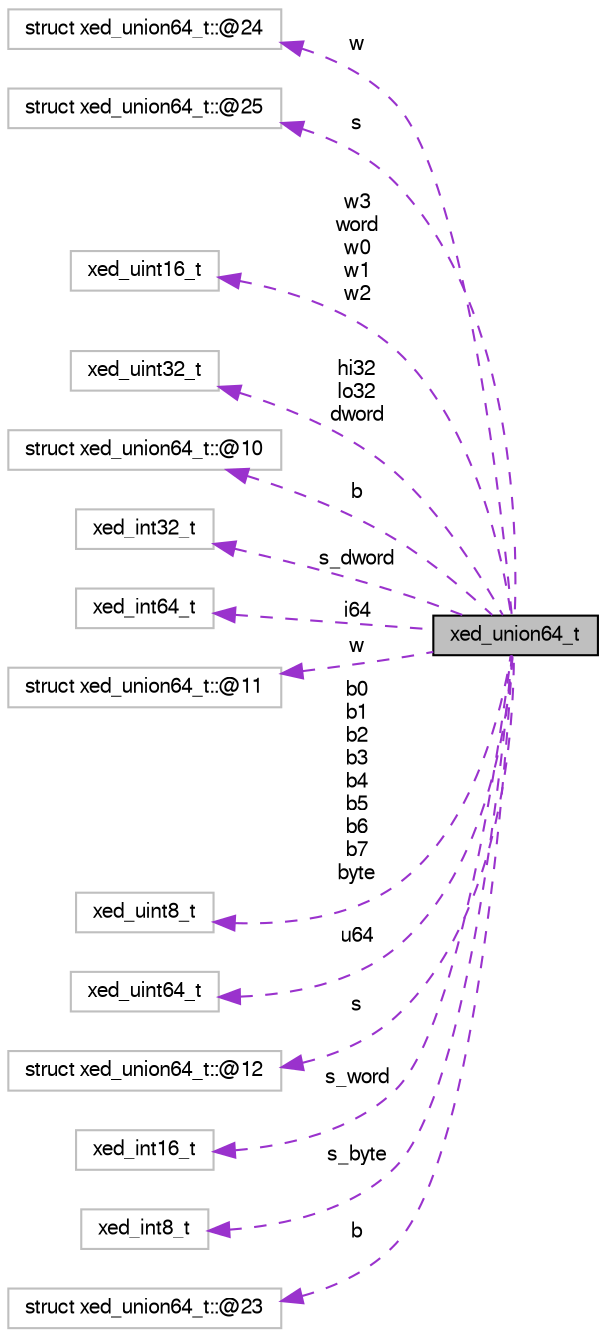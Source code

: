 digraph G
{
  bgcolor="transparent";
  edge [fontname="FreeSans",fontsize="10",labelfontname="FreeSans",labelfontsize="10"];
  node [fontname="FreeSans",fontsize="10",shape=record];
  rankdir=LR;
  Node1 [label="xed_union64_t",height=0.2,width=0.4,color="black", fillcolor="grey75", style="filled" fontcolor="black"];
  Node2 -> Node1 [dir=back,color="darkorchid3",fontsize="10",style="dashed",label="w",fontname="FreeSans"];
  Node2 [label="struct xed_union64_t::@24",height=0.2,width=0.4,color="grey75"];
  Node3 -> Node1 [dir=back,color="darkorchid3",fontsize="10",style="dashed",label="s",fontname="FreeSans"];
  Node3 [label="struct xed_union64_t::@25",height=0.2,width=0.4,color="grey75"];
  Node4 -> Node1 [dir=back,color="darkorchid3",fontsize="10",style="dashed",label="w3\nword\nw0\nw1\nw2",fontname="FreeSans"];
  Node4 [label="xed_uint16_t",height=0.2,width=0.4,color="grey75"];
  Node5 -> Node1 [dir=back,color="darkorchid3",fontsize="10",style="dashed",label="hi32\nlo32\ndword",fontname="FreeSans"];
  Node5 [label="xed_uint32_t",height=0.2,width=0.4,color="grey75"];
  Node6 -> Node1 [dir=back,color="darkorchid3",fontsize="10",style="dashed",label="b",fontname="FreeSans"];
  Node6 [label="struct xed_union64_t::@10",height=0.2,width=0.4,color="grey75"];
  Node7 -> Node1 [dir=back,color="darkorchid3",fontsize="10",style="dashed",label="s_dword",fontname="FreeSans"];
  Node7 [label="xed_int32_t",height=0.2,width=0.4,color="grey75"];
  Node8 -> Node1 [dir=back,color="darkorchid3",fontsize="10",style="dashed",label="i64",fontname="FreeSans"];
  Node8 [label="xed_int64_t",height=0.2,width=0.4,color="grey75"];
  Node9 -> Node1 [dir=back,color="darkorchid3",fontsize="10",style="dashed",label="w",fontname="FreeSans"];
  Node9 [label="struct xed_union64_t::@11",height=0.2,width=0.4,color="grey75"];
  Node10 -> Node1 [dir=back,color="darkorchid3",fontsize="10",style="dashed",label="b0\nb1\nb2\nb3\nb4\nb5\nb6\nb7\nbyte",fontname="FreeSans"];
  Node10 [label="xed_uint8_t",height=0.2,width=0.4,color="grey75"];
  Node11 -> Node1 [dir=back,color="darkorchid3",fontsize="10",style="dashed",label="u64",fontname="FreeSans"];
  Node11 [label="xed_uint64_t",height=0.2,width=0.4,color="grey75"];
  Node12 -> Node1 [dir=back,color="darkorchid3",fontsize="10",style="dashed",label="s",fontname="FreeSans"];
  Node12 [label="struct xed_union64_t::@12",height=0.2,width=0.4,color="grey75"];
  Node13 -> Node1 [dir=back,color="darkorchid3",fontsize="10",style="dashed",label="s_word",fontname="FreeSans"];
  Node13 [label="xed_int16_t",height=0.2,width=0.4,color="grey75"];
  Node14 -> Node1 [dir=back,color="darkorchid3",fontsize="10",style="dashed",label="s_byte",fontname="FreeSans"];
  Node14 [label="xed_int8_t",height=0.2,width=0.4,color="grey75"];
  Node15 -> Node1 [dir=back,color="darkorchid3",fontsize="10",style="dashed",label="b",fontname="FreeSans"];
  Node15 [label="struct xed_union64_t::@23",height=0.2,width=0.4,color="grey75"];
}
